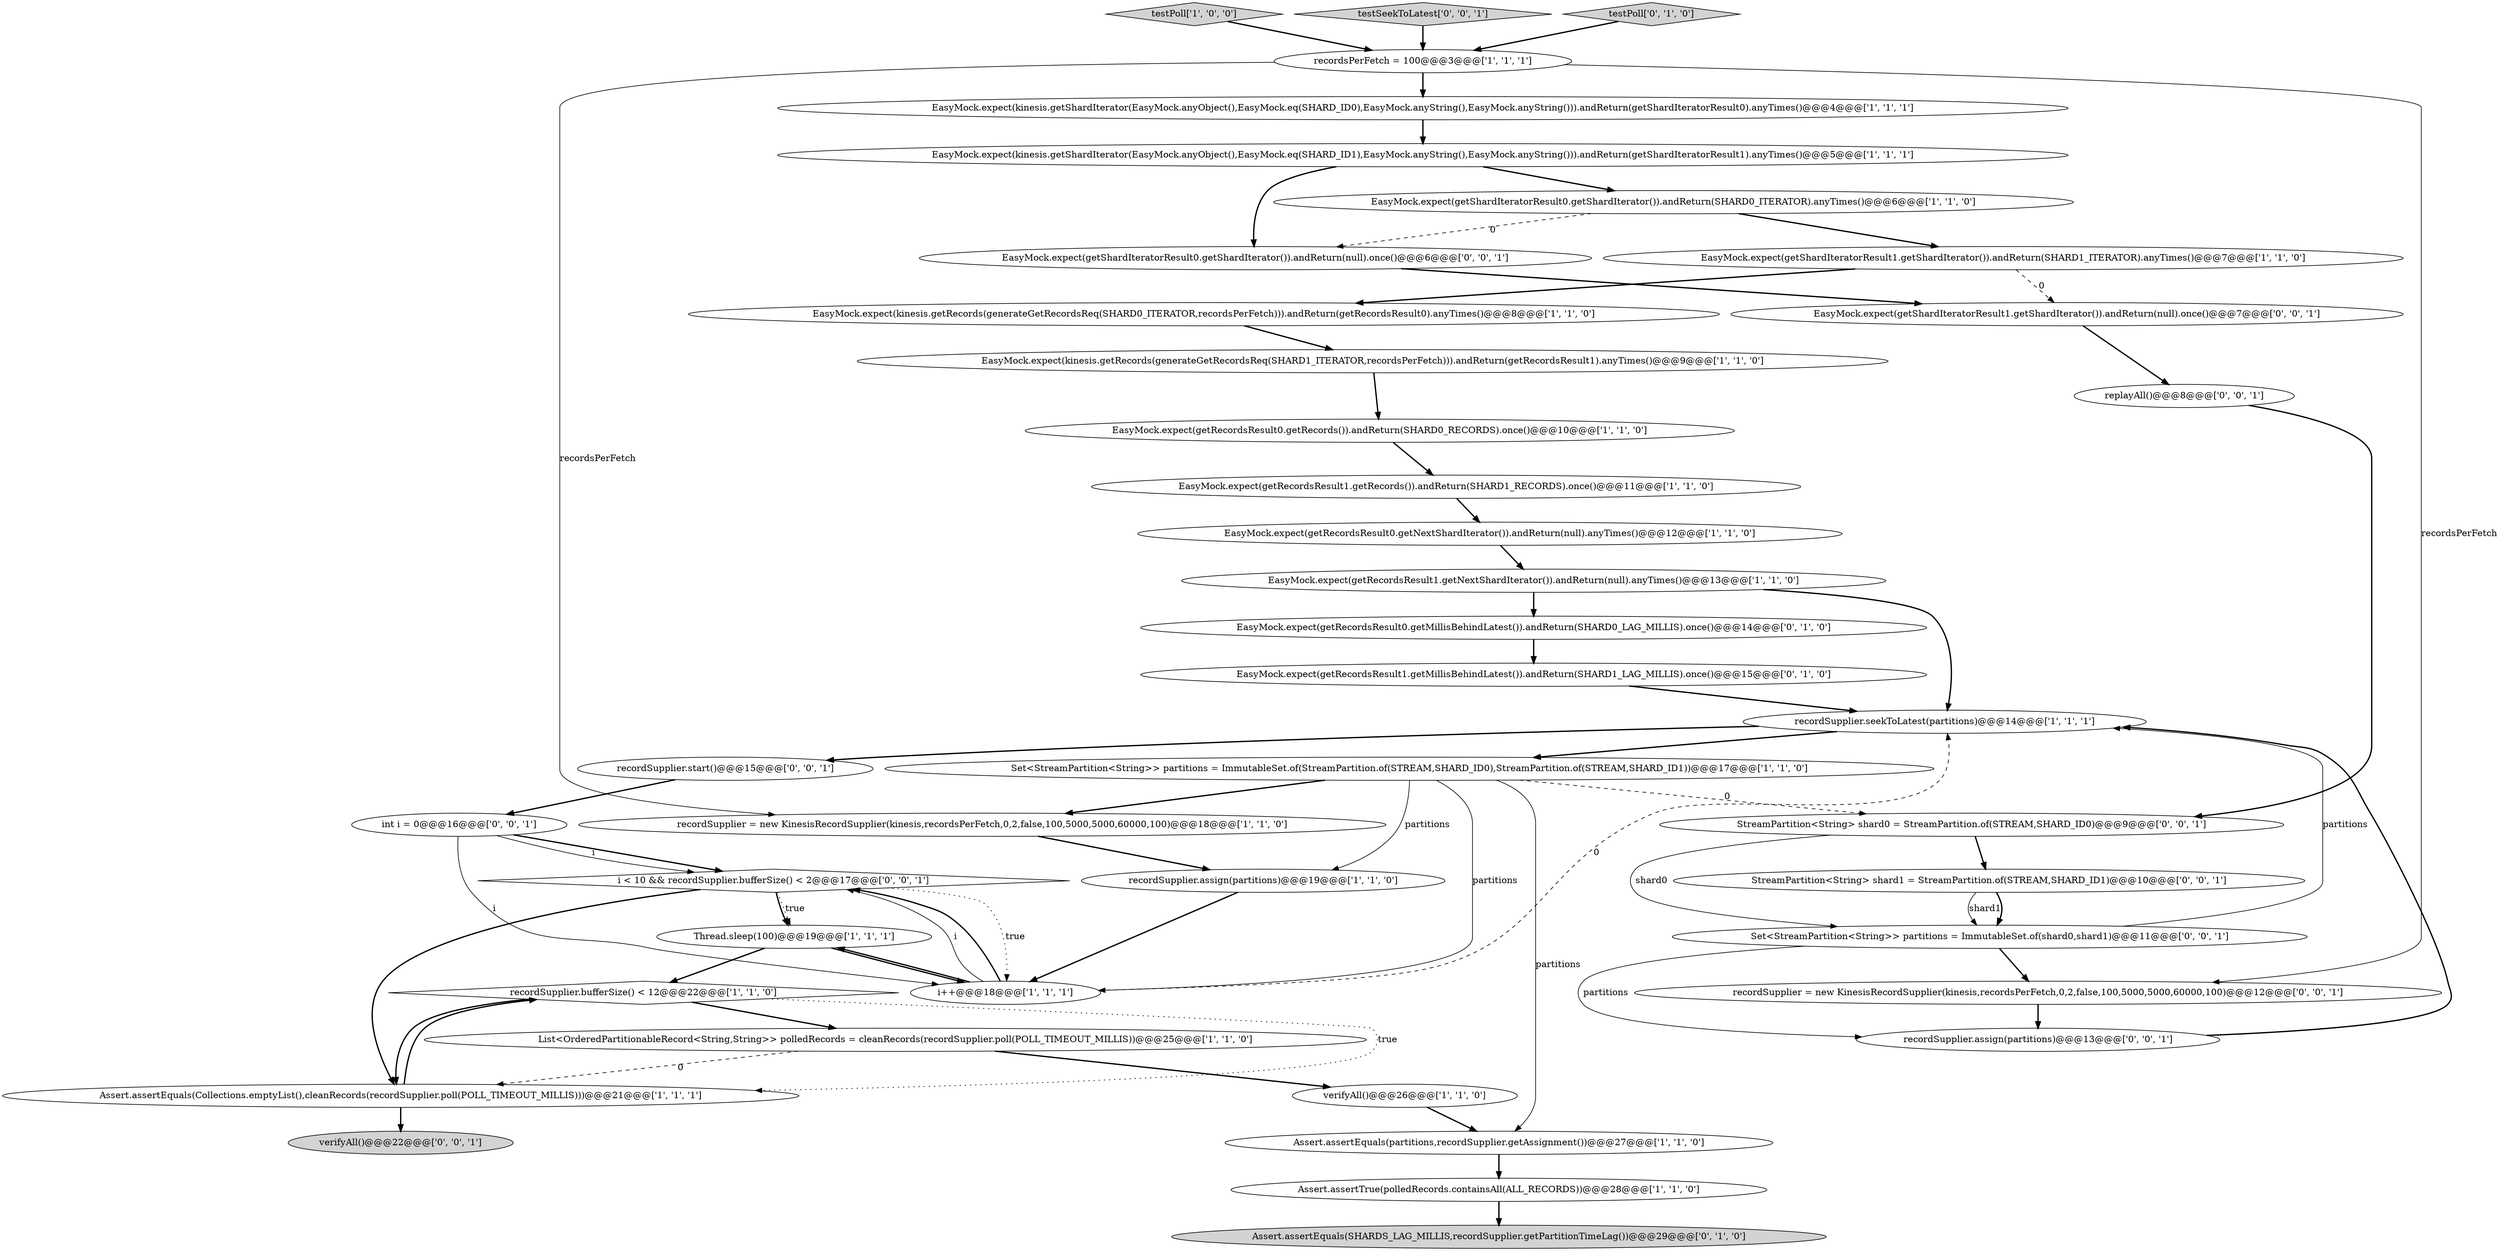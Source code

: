 digraph {
20 [style = filled, label = "EasyMock.expect(kinesis.getShardIterator(EasyMock.anyObject(),EasyMock.eq(SHARD_ID1),EasyMock.anyString(),EasyMock.anyString())).andReturn(getShardIteratorResult1).anyTimes()@@@5@@@['1', '1', '1']", fillcolor = white, shape = ellipse image = "AAA0AAABBB1BBB"];
31 [style = filled, label = "recordSupplier = new KinesisRecordSupplier(kinesis,recordsPerFetch,0,2,false,100,5000,5000,60000,100)@@@12@@@['0', '0', '1']", fillcolor = white, shape = ellipse image = "AAA0AAABBB3BBB"];
24 [style = filled, label = "EasyMock.expect(getRecordsResult0.getMillisBehindLatest()).andReturn(SHARD0_LAG_MILLIS).once()@@@14@@@['0', '1', '0']", fillcolor = white, shape = ellipse image = "AAA1AAABBB2BBB"];
28 [style = filled, label = "recordSupplier.start()@@@15@@@['0', '0', '1']", fillcolor = white, shape = ellipse image = "AAA0AAABBB3BBB"];
37 [style = filled, label = "recordSupplier.assign(partitions)@@@13@@@['0', '0', '1']", fillcolor = white, shape = ellipse image = "AAA0AAABBB3BBB"];
10 [style = filled, label = "testPoll['1', '0', '0']", fillcolor = lightgray, shape = diamond image = "AAA0AAABBB1BBB"];
16 [style = filled, label = "EasyMock.expect(kinesis.getRecords(generateGetRecordsReq(SHARD1_ITERATOR,recordsPerFetch))).andReturn(getRecordsResult1).anyTimes()@@@9@@@['1', '1', '0']", fillcolor = white, shape = ellipse image = "AAA0AAABBB1BBB"];
6 [style = filled, label = "EasyMock.expect(getRecordsResult1.getNextShardIterator()).andReturn(null).anyTimes()@@@13@@@['1', '1', '0']", fillcolor = white, shape = ellipse image = "AAA0AAABBB1BBB"];
11 [style = filled, label = "EasyMock.expect(getShardIteratorResult0.getShardIterator()).andReturn(SHARD0_ITERATOR).anyTimes()@@@6@@@['1', '1', '0']", fillcolor = white, shape = ellipse image = "AAA0AAABBB1BBB"];
7 [style = filled, label = "List<OrderedPartitionableRecord<String,String>> polledRecords = cleanRecords(recordSupplier.poll(POLL_TIMEOUT_MILLIS))@@@25@@@['1', '1', '0']", fillcolor = white, shape = ellipse image = "AAA0AAABBB1BBB"];
17 [style = filled, label = "Thread.sleep(100)@@@19@@@['1', '1', '1']", fillcolor = white, shape = ellipse image = "AAA0AAABBB1BBB"];
25 [style = filled, label = "Assert.assertEquals(SHARDS_LAG_MILLIS,recordSupplier.getPartitionTimeLag())@@@29@@@['0', '1', '0']", fillcolor = lightgray, shape = ellipse image = "AAA1AAABBB2BBB"];
36 [style = filled, label = "StreamPartition<String> shard1 = StreamPartition.of(STREAM,SHARD_ID1)@@@10@@@['0', '0', '1']", fillcolor = white, shape = ellipse image = "AAA0AAABBB3BBB"];
32 [style = filled, label = "verifyAll()@@@22@@@['0', '0', '1']", fillcolor = lightgray, shape = ellipse image = "AAA0AAABBB3BBB"];
40 [style = filled, label = "StreamPartition<String> shard0 = StreamPartition.of(STREAM,SHARD_ID0)@@@9@@@['0', '0', '1']", fillcolor = white, shape = ellipse image = "AAA0AAABBB3BBB"];
12 [style = filled, label = "EasyMock.expect(kinesis.getRecords(generateGetRecordsReq(SHARD0_ITERATOR,recordsPerFetch))).andReturn(getRecordsResult0).anyTimes()@@@8@@@['1', '1', '0']", fillcolor = white, shape = ellipse image = "AAA0AAABBB1BBB"];
14 [style = filled, label = "EasyMock.expect(getRecordsResult0.getRecords()).andReturn(SHARD0_RECORDS).once()@@@10@@@['1', '1', '0']", fillcolor = white, shape = ellipse image = "AAA0AAABBB1BBB"];
9 [style = filled, label = "recordSupplier.seekToLatest(partitions)@@@14@@@['1', '1', '1']", fillcolor = white, shape = ellipse image = "AAA0AAABBB1BBB"];
2 [style = filled, label = "EasyMock.expect(kinesis.getShardIterator(EasyMock.anyObject(),EasyMock.eq(SHARD_ID0),EasyMock.anyString(),EasyMock.anyString())).andReturn(getShardIteratorResult0).anyTimes()@@@4@@@['1', '1', '1']", fillcolor = white, shape = ellipse image = "AAA0AAABBB1BBB"];
19 [style = filled, label = "EasyMock.expect(getShardIteratorResult1.getShardIterator()).andReturn(SHARD1_ITERATOR).anyTimes()@@@7@@@['1', '1', '0']", fillcolor = white, shape = ellipse image = "AAA0AAABBB1BBB"];
35 [style = filled, label = "int i = 0@@@16@@@['0', '0', '1']", fillcolor = white, shape = ellipse image = "AAA0AAABBB3BBB"];
4 [style = filled, label = "Assert.assertEquals(partitions,recordSupplier.getAssignment())@@@27@@@['1', '1', '0']", fillcolor = white, shape = ellipse image = "AAA0AAABBB1BBB"];
29 [style = filled, label = "EasyMock.expect(getShardIteratorResult0.getShardIterator()).andReturn(null).once()@@@6@@@['0', '0', '1']", fillcolor = white, shape = ellipse image = "AAA0AAABBB3BBB"];
30 [style = filled, label = "replayAll()@@@8@@@['0', '0', '1']", fillcolor = white, shape = ellipse image = "AAA0AAABBB3BBB"];
8 [style = filled, label = "recordsPerFetch = 100@@@3@@@['1', '1', '1']", fillcolor = white, shape = ellipse image = "AAA0AAABBB1BBB"];
0 [style = filled, label = "Assert.assertTrue(polledRecords.containsAll(ALL_RECORDS))@@@28@@@['1', '1', '0']", fillcolor = white, shape = ellipse image = "AAA0AAABBB1BBB"];
18 [style = filled, label = "Set<StreamPartition<String>> partitions = ImmutableSet.of(StreamPartition.of(STREAM,SHARD_ID0),StreamPartition.of(STREAM,SHARD_ID1))@@@17@@@['1', '1', '0']", fillcolor = white, shape = ellipse image = "AAA0AAABBB1BBB"];
33 [style = filled, label = "i < 10 && recordSupplier.bufferSize() < 2@@@17@@@['0', '0', '1']", fillcolor = white, shape = diamond image = "AAA0AAABBB3BBB"];
5 [style = filled, label = "i++@@@18@@@['1', '1', '1']", fillcolor = white, shape = ellipse image = "AAA0AAABBB1BBB"];
13 [style = filled, label = "recordSupplier.assign(partitions)@@@19@@@['1', '1', '0']", fillcolor = white, shape = ellipse image = "AAA0AAABBB1BBB"];
3 [style = filled, label = "recordSupplier = new KinesisRecordSupplier(kinesis,recordsPerFetch,0,2,false,100,5000,5000,60000,100)@@@18@@@['1', '1', '0']", fillcolor = white, shape = ellipse image = "AAA0AAABBB1BBB"];
22 [style = filled, label = "Assert.assertEquals(Collections.emptyList(),cleanRecords(recordSupplier.poll(POLL_TIMEOUT_MILLIS)))@@@21@@@['1', '1', '1']", fillcolor = white, shape = ellipse image = "AAA0AAABBB1BBB"];
23 [style = filled, label = "verifyAll()@@@26@@@['1', '1', '0']", fillcolor = white, shape = ellipse image = "AAA0AAABBB1BBB"];
39 [style = filled, label = "EasyMock.expect(getShardIteratorResult1.getShardIterator()).andReturn(null).once()@@@7@@@['0', '0', '1']", fillcolor = white, shape = ellipse image = "AAA0AAABBB3BBB"];
34 [style = filled, label = "testSeekToLatest['0', '0', '1']", fillcolor = lightgray, shape = diamond image = "AAA0AAABBB3BBB"];
27 [style = filled, label = "EasyMock.expect(getRecordsResult1.getMillisBehindLatest()).andReturn(SHARD1_LAG_MILLIS).once()@@@15@@@['0', '1', '0']", fillcolor = white, shape = ellipse image = "AAA1AAABBB2BBB"];
26 [style = filled, label = "testPoll['0', '1', '0']", fillcolor = lightgray, shape = diamond image = "AAA0AAABBB2BBB"];
15 [style = filled, label = "EasyMock.expect(getRecordsResult1.getRecords()).andReturn(SHARD1_RECORDS).once()@@@11@@@['1', '1', '0']", fillcolor = white, shape = ellipse image = "AAA0AAABBB1BBB"];
21 [style = filled, label = "EasyMock.expect(getRecordsResult0.getNextShardIterator()).andReturn(null).anyTimes()@@@12@@@['1', '1', '0']", fillcolor = white, shape = ellipse image = "AAA0AAABBB1BBB"];
1 [style = filled, label = "recordSupplier.bufferSize() < 12@@@22@@@['1', '1', '0']", fillcolor = white, shape = diamond image = "AAA0AAABBB1BBB"];
38 [style = filled, label = "Set<StreamPartition<String>> partitions = ImmutableSet.of(shard0,shard1)@@@11@@@['0', '0', '1']", fillcolor = white, shape = ellipse image = "AAA0AAABBB3BBB"];
9->18 [style = bold, label=""];
18->3 [style = bold, label=""];
7->23 [style = bold, label=""];
35->33 [style = bold, label=""];
18->5 [style = solid, label="partitions"];
31->37 [style = bold, label=""];
26->8 [style = bold, label=""];
28->35 [style = bold, label=""];
1->22 [style = dotted, label="true"];
5->33 [style = solid, label="i"];
40->36 [style = bold, label=""];
18->40 [style = dashed, label="0"];
18->4 [style = solid, label="partitions"];
38->37 [style = solid, label="partitions"];
10->8 [style = bold, label=""];
33->17 [style = bold, label=""];
27->9 [style = bold, label=""];
15->21 [style = bold, label=""];
6->24 [style = bold, label=""];
8->31 [style = solid, label="recordsPerFetch"];
0->25 [style = bold, label=""];
33->5 [style = dotted, label="true"];
3->13 [style = bold, label=""];
5->9 [style = dashed, label="0"];
12->16 [style = bold, label=""];
6->9 [style = bold, label=""];
5->17 [style = bold, label=""];
22->32 [style = bold, label=""];
11->29 [style = dashed, label="0"];
18->13 [style = solid, label="partitions"];
33->22 [style = bold, label=""];
8->2 [style = bold, label=""];
8->3 [style = solid, label="recordsPerFetch"];
33->17 [style = dotted, label="true"];
29->39 [style = bold, label=""];
40->38 [style = solid, label="shard0"];
7->22 [style = dashed, label="0"];
2->20 [style = bold, label=""];
11->19 [style = bold, label=""];
16->14 [style = bold, label=""];
38->31 [style = bold, label=""];
36->38 [style = solid, label="shard1"];
20->29 [style = bold, label=""];
5->33 [style = bold, label=""];
35->5 [style = solid, label="i"];
19->39 [style = dashed, label="0"];
30->40 [style = bold, label=""];
34->8 [style = bold, label=""];
24->27 [style = bold, label=""];
36->38 [style = bold, label=""];
9->28 [style = bold, label=""];
1->7 [style = bold, label=""];
35->33 [style = solid, label="i"];
1->22 [style = bold, label=""];
37->9 [style = bold, label=""];
22->1 [style = bold, label=""];
19->12 [style = bold, label=""];
14->15 [style = bold, label=""];
21->6 [style = bold, label=""];
23->4 [style = bold, label=""];
39->30 [style = bold, label=""];
17->5 [style = bold, label=""];
13->5 [style = bold, label=""];
38->9 [style = solid, label="partitions"];
4->0 [style = bold, label=""];
17->1 [style = bold, label=""];
20->11 [style = bold, label=""];
}
